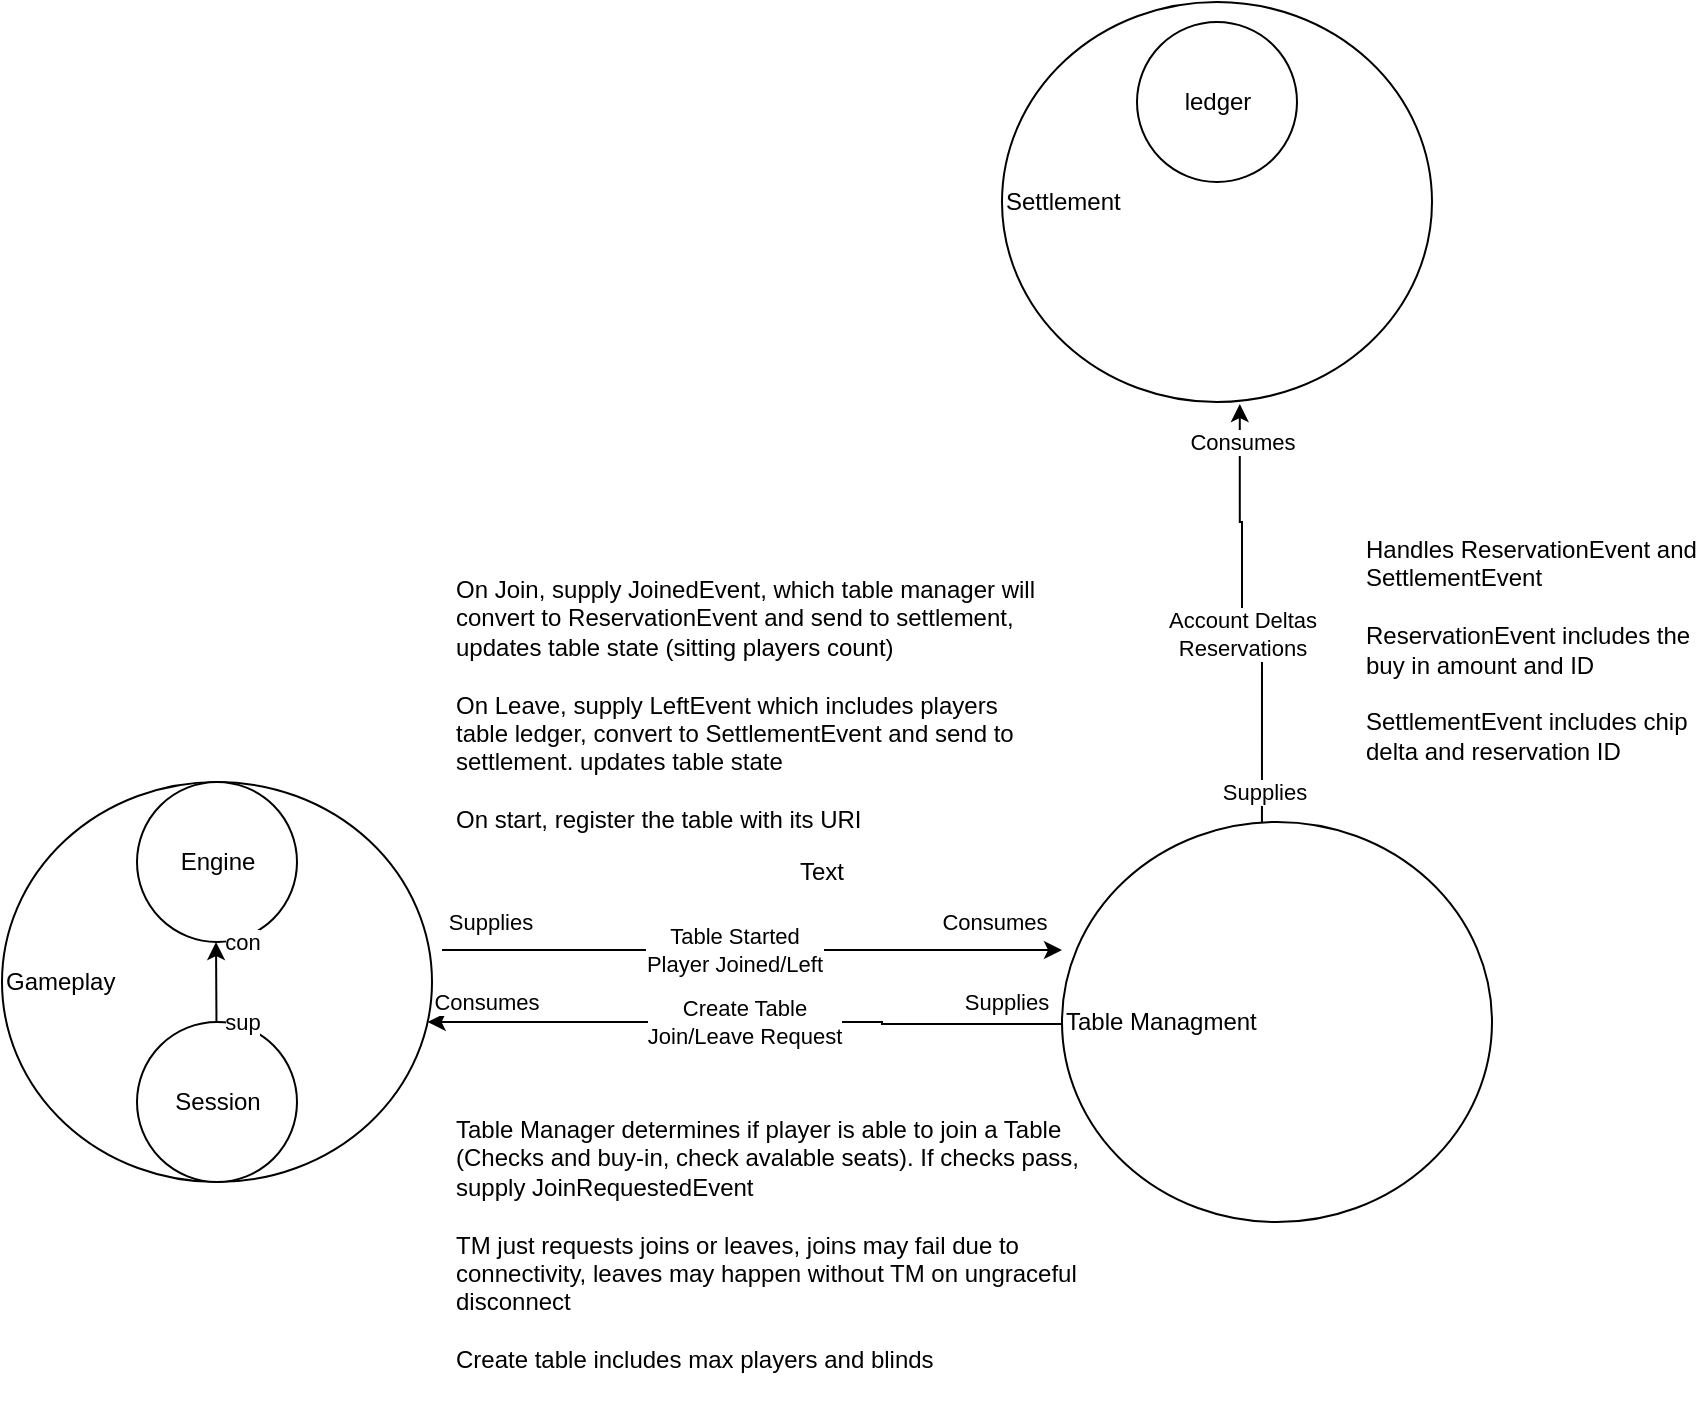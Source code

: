 <mxfile version="28.0.4">
  <diagram name="Page-1" id="XAfBVmz3x1FEeWxHeyyU">
    <mxGraphModel dx="1826" dy="1151" grid="1" gridSize="10" guides="1" tooltips="1" connect="1" arrows="1" fold="1" page="0" pageScale="1" pageWidth="850" pageHeight="1100" math="0" shadow="0">
      <root>
        <mxCell id="0" />
        <mxCell id="1" parent="0" />
        <mxCell id="BSz51D68srN_pXWGbieb-5" value="Table Managment" style="ellipse;whiteSpace=wrap;html=1;verticalAlign=middle;align=left;" parent="1" vertex="1">
          <mxGeometry x="490" y="230" width="215" height="200" as="geometry" />
        </mxCell>
        <mxCell id="BSz51D68srN_pXWGbieb-6" value="Settlement" style="ellipse;whiteSpace=wrap;html=1;verticalAlign=middle;align=left;" parent="1" vertex="1">
          <mxGeometry x="460" y="-180" width="215" height="200" as="geometry" />
        </mxCell>
        <mxCell id="BSz51D68srN_pXWGbieb-12" style="edgeStyle=orthogonalEdgeStyle;rounded=0;orthogonalLoop=1;jettySize=auto;html=1;exitX=0.465;exitY=0;exitDx=0;exitDy=0;exitPerimeter=0;entryX=0.553;entryY=1.005;entryDx=0;entryDy=0;entryPerimeter=0;" parent="1" source="BSz51D68srN_pXWGbieb-5" edge="1" target="BSz51D68srN_pXWGbieb-6">
          <mxGeometry relative="1" as="geometry">
            <mxPoint x="520" y="80" as="targetPoint" />
            <Array as="points">
              <mxPoint x="590" y="140" />
              <mxPoint x="580" y="140" />
              <mxPoint x="580" y="80" />
              <mxPoint x="579" y="80" />
            </Array>
          </mxGeometry>
        </mxCell>
        <mxCell id="BSz51D68srN_pXWGbieb-13" value="Supplies" style="edgeLabel;html=1;align=center;verticalAlign=middle;resizable=0;points=[];" parent="BSz51D68srN_pXWGbieb-12" vertex="1" connectable="0">
          <mxGeometry x="-0.857" y="-1" relative="1" as="geometry">
            <mxPoint as="offset" />
          </mxGeometry>
        </mxCell>
        <mxCell id="BSz51D68srN_pXWGbieb-14" value="Consumes" style="edgeLabel;html=1;align=center;verticalAlign=middle;resizable=0;points=[];" parent="BSz51D68srN_pXWGbieb-12" vertex="1" connectable="0">
          <mxGeometry x="0.811" y="-1" relative="1" as="geometry">
            <mxPoint y="-2" as="offset" />
          </mxGeometry>
        </mxCell>
        <mxCell id="BSz51D68srN_pXWGbieb-15" value="Account Deltas&lt;br&gt;Reservations" style="edgeLabel;html=1;align=center;verticalAlign=middle;resizable=0;points=[];" parent="BSz51D68srN_pXWGbieb-12" vertex="1" connectable="0">
          <mxGeometry x="-0.056" relative="1" as="geometry">
            <mxPoint as="offset" />
          </mxGeometry>
        </mxCell>
        <mxCell id="BSz51D68srN_pXWGbieb-20" style="edgeStyle=orthogonalEdgeStyle;rounded=0;orthogonalLoop=1;jettySize=auto;html=1;" parent="1" edge="1" target="BSz51D68srN_pXWGbieb-7">
          <mxGeometry relative="1" as="geometry">
            <mxPoint x="178" y="370" as="targetPoint" />
            <mxPoint x="490" y="329.48" as="sourcePoint" />
            <Array as="points">
              <mxPoint x="490" y="331" />
              <mxPoint x="400" y="331" />
              <mxPoint x="400" y="330" />
            </Array>
          </mxGeometry>
        </mxCell>
        <mxCell id="BSz51D68srN_pXWGbieb-22" value="Create Table&lt;br&gt;Join/Leave Request" style="edgeLabel;html=1;align=center;verticalAlign=middle;resizable=0;points=[];" parent="BSz51D68srN_pXWGbieb-20" vertex="1" connectable="0">
          <mxGeometry x="-0.057" y="3" relative="1" as="geometry">
            <mxPoint x="-11" y="-3" as="offset" />
          </mxGeometry>
        </mxCell>
        <mxCell id="I6zMd1pXKkDjreIHzY4Y-1" value="Supplies" style="edgeLabel;html=1;align=center;verticalAlign=middle;resizable=0;points=[];" vertex="1" connectable="0" parent="BSz51D68srN_pXWGbieb-20">
          <mxGeometry x="-0.81" y="2" relative="1" as="geometry">
            <mxPoint x="1" y="-13" as="offset" />
          </mxGeometry>
        </mxCell>
        <mxCell id="I6zMd1pXKkDjreIHzY4Y-2" value="Consumes" style="edgeLabel;html=1;align=center;verticalAlign=middle;resizable=0;points=[];" vertex="1" connectable="0" parent="BSz51D68srN_pXWGbieb-20">
          <mxGeometry x="0.802" y="-2" relative="1" as="geometry">
            <mxPoint x="-3" y="-8" as="offset" />
          </mxGeometry>
        </mxCell>
        <mxCell id="BSz51D68srN_pXWGbieb-7" value="Gameplay" style="ellipse;whiteSpace=wrap;html=1;verticalAlign=middle;align=left;" parent="1" vertex="1">
          <mxGeometry x="-40" y="210" width="215" height="200" as="geometry" />
        </mxCell>
        <mxCell id="BSz51D68srN_pXWGbieb-8" value="Engine" style="ellipse;whiteSpace=wrap;html=1;aspect=fixed;" parent="1" vertex="1">
          <mxGeometry x="27.5" y="210" width="80" height="80" as="geometry" />
        </mxCell>
        <mxCell id="BSz51D68srN_pXWGbieb-9" value="Session" style="ellipse;whiteSpace=wrap;html=1;aspect=fixed;" parent="1" vertex="1">
          <mxGeometry x="27.5" y="330" width="80" height="80" as="geometry" />
        </mxCell>
        <mxCell id="BSz51D68srN_pXWGbieb-10" value="" style="endArrow=classic;html=1;rounded=0;exitX=0.5;exitY=1;exitDx=0;exitDy=0;" parent="1" edge="1">
          <mxGeometry width="50" height="50" relative="1" as="geometry">
            <mxPoint x="67.24" y="330" as="sourcePoint" />
            <mxPoint x="67" y="290" as="targetPoint" />
          </mxGeometry>
        </mxCell>
        <mxCell id="BSz51D68srN_pXWGbieb-11" value="con" style="edgeLabel;html=1;align=center;verticalAlign=middle;resizable=0;points=[];" parent="BSz51D68srN_pXWGbieb-10" vertex="1" connectable="0">
          <mxGeometry x="-0.125" y="1" relative="1" as="geometry">
            <mxPoint x="14" y="-23" as="offset" />
          </mxGeometry>
        </mxCell>
        <mxCell id="BSz51D68srN_pXWGbieb-19" value="sup" style="edgeLabel;html=1;align=center;verticalAlign=middle;resizable=0;points=[];" parent="BSz51D68srN_pXWGbieb-10" vertex="1" connectable="0">
          <mxGeometry x="-0.389" relative="1" as="geometry">
            <mxPoint x="13" y="12" as="offset" />
          </mxGeometry>
        </mxCell>
        <mxCell id="BSz51D68srN_pXWGbieb-23" value="Table Manager determines if player is able to join a Table (Checks and buy-in, check avalable seats). If checks pass, supply JoinRequestedEvent&lt;br&gt;&lt;br&gt;TM just requests joins or leaves, joins may fail due to connectivity, leaves may happen without TM on ungraceful disconnect&lt;br&gt;&lt;br&gt;Create table includes max players and blinds" style="text;html=1;align=left;verticalAlign=top;whiteSpace=wrap;rounded=0;" parent="1" vertex="1">
          <mxGeometry x="185" y="370" width="340" height="150" as="geometry" />
        </mxCell>
        <mxCell id="BSz51D68srN_pXWGbieb-25" value="ledger" style="ellipse;whiteSpace=wrap;html=1;aspect=fixed;" parent="1" vertex="1">
          <mxGeometry x="527.5" y="-170" width="80" height="80" as="geometry" />
        </mxCell>
        <mxCell id="BSz51D68srN_pXWGbieb-27" value="Handles ReservationEvent and SettlementEvent&lt;br&gt;&lt;br&gt;ReservationEvent includes the buy in amount and ID&lt;br&gt;&lt;br&gt;SettlementEvent includes chip delta and reservation ID" style="text;html=1;align=left;verticalAlign=top;whiteSpace=wrap;rounded=0;" parent="1" vertex="1">
          <mxGeometry x="640" y="80" width="170" height="120" as="geometry" />
        </mxCell>
        <mxCell id="I6zMd1pXKkDjreIHzY4Y-3" value="" style="endArrow=classic;html=1;rounded=0;" edge="1" parent="1">
          <mxGeometry width="50" height="50" relative="1" as="geometry">
            <mxPoint x="180" y="294" as="sourcePoint" />
            <mxPoint x="490" y="294" as="targetPoint" />
          </mxGeometry>
        </mxCell>
        <mxCell id="I6zMd1pXKkDjreIHzY4Y-4" value="Table Started&lt;br&gt;Player Joined/Left" style="edgeLabel;html=1;align=center;verticalAlign=middle;resizable=0;points=[];" vertex="1" connectable="0" parent="I6zMd1pXKkDjreIHzY4Y-3">
          <mxGeometry x="-0.062" relative="1" as="geometry">
            <mxPoint as="offset" />
          </mxGeometry>
        </mxCell>
        <mxCell id="I6zMd1pXKkDjreIHzY4Y-5" value="Supplies" style="edgeLabel;html=1;align=center;verticalAlign=middle;resizable=0;points=[];" vertex="1" connectable="0" parent="I6zMd1pXKkDjreIHzY4Y-3">
          <mxGeometry x="-0.846" y="2" relative="1" as="geometry">
            <mxPoint y="-12" as="offset" />
          </mxGeometry>
        </mxCell>
        <mxCell id="I6zMd1pXKkDjreIHzY4Y-6" value="Consumes" style="edgeLabel;html=1;align=center;verticalAlign=middle;resizable=0;points=[];" vertex="1" connectable="0" parent="I6zMd1pXKkDjreIHzY4Y-3">
          <mxGeometry x="0.78" y="2" relative="1" as="geometry">
            <mxPoint y="-12" as="offset" />
          </mxGeometry>
        </mxCell>
        <mxCell id="I6zMd1pXKkDjreIHzY4Y-8" value="Text" style="text;html=1;align=center;verticalAlign=middle;whiteSpace=wrap;rounded=0;" vertex="1" parent="1">
          <mxGeometry x="340" y="240" width="60" height="30" as="geometry" />
        </mxCell>
        <mxCell id="I6zMd1pXKkDjreIHzY4Y-10" value="On Join, supply JoinedEvent, which table manager will convert to ReservationEvent and send to settlement, updates table state (sitting players count)&lt;br&gt;&lt;br&gt;On Leave, supply LeftEvent which includes players table ledger, convert to SettlementEvent and send to settlement. updates table state&lt;br&gt;&lt;br&gt;On start, register the table with its URI" style="text;html=1;align=left;verticalAlign=top;whiteSpace=wrap;rounded=0;" vertex="1" parent="1">
          <mxGeometry x="185" y="100" width="300" height="150" as="geometry" />
        </mxCell>
      </root>
    </mxGraphModel>
  </diagram>
</mxfile>
